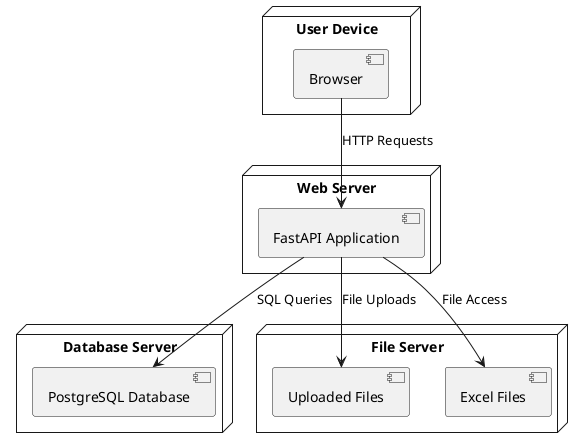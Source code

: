 @startuml

node "User Device" {
    [Browser]
}

node "Web Server" {
    [FastAPI Application]
}

node "Database Server" {
    [PostgreSQL Database]
}

node "File Server" {
    [Uploaded Files]
    [Excel Files]
}

[Browser] --> [FastAPI Application] : HTTP Requests
[FastAPI Application] --> [PostgreSQL Database] : SQL Queries
[FastAPI Application] --> [Uploaded Files] : File Uploads
[FastAPI Application] --> [Excel Files] : File Access

@enduml
